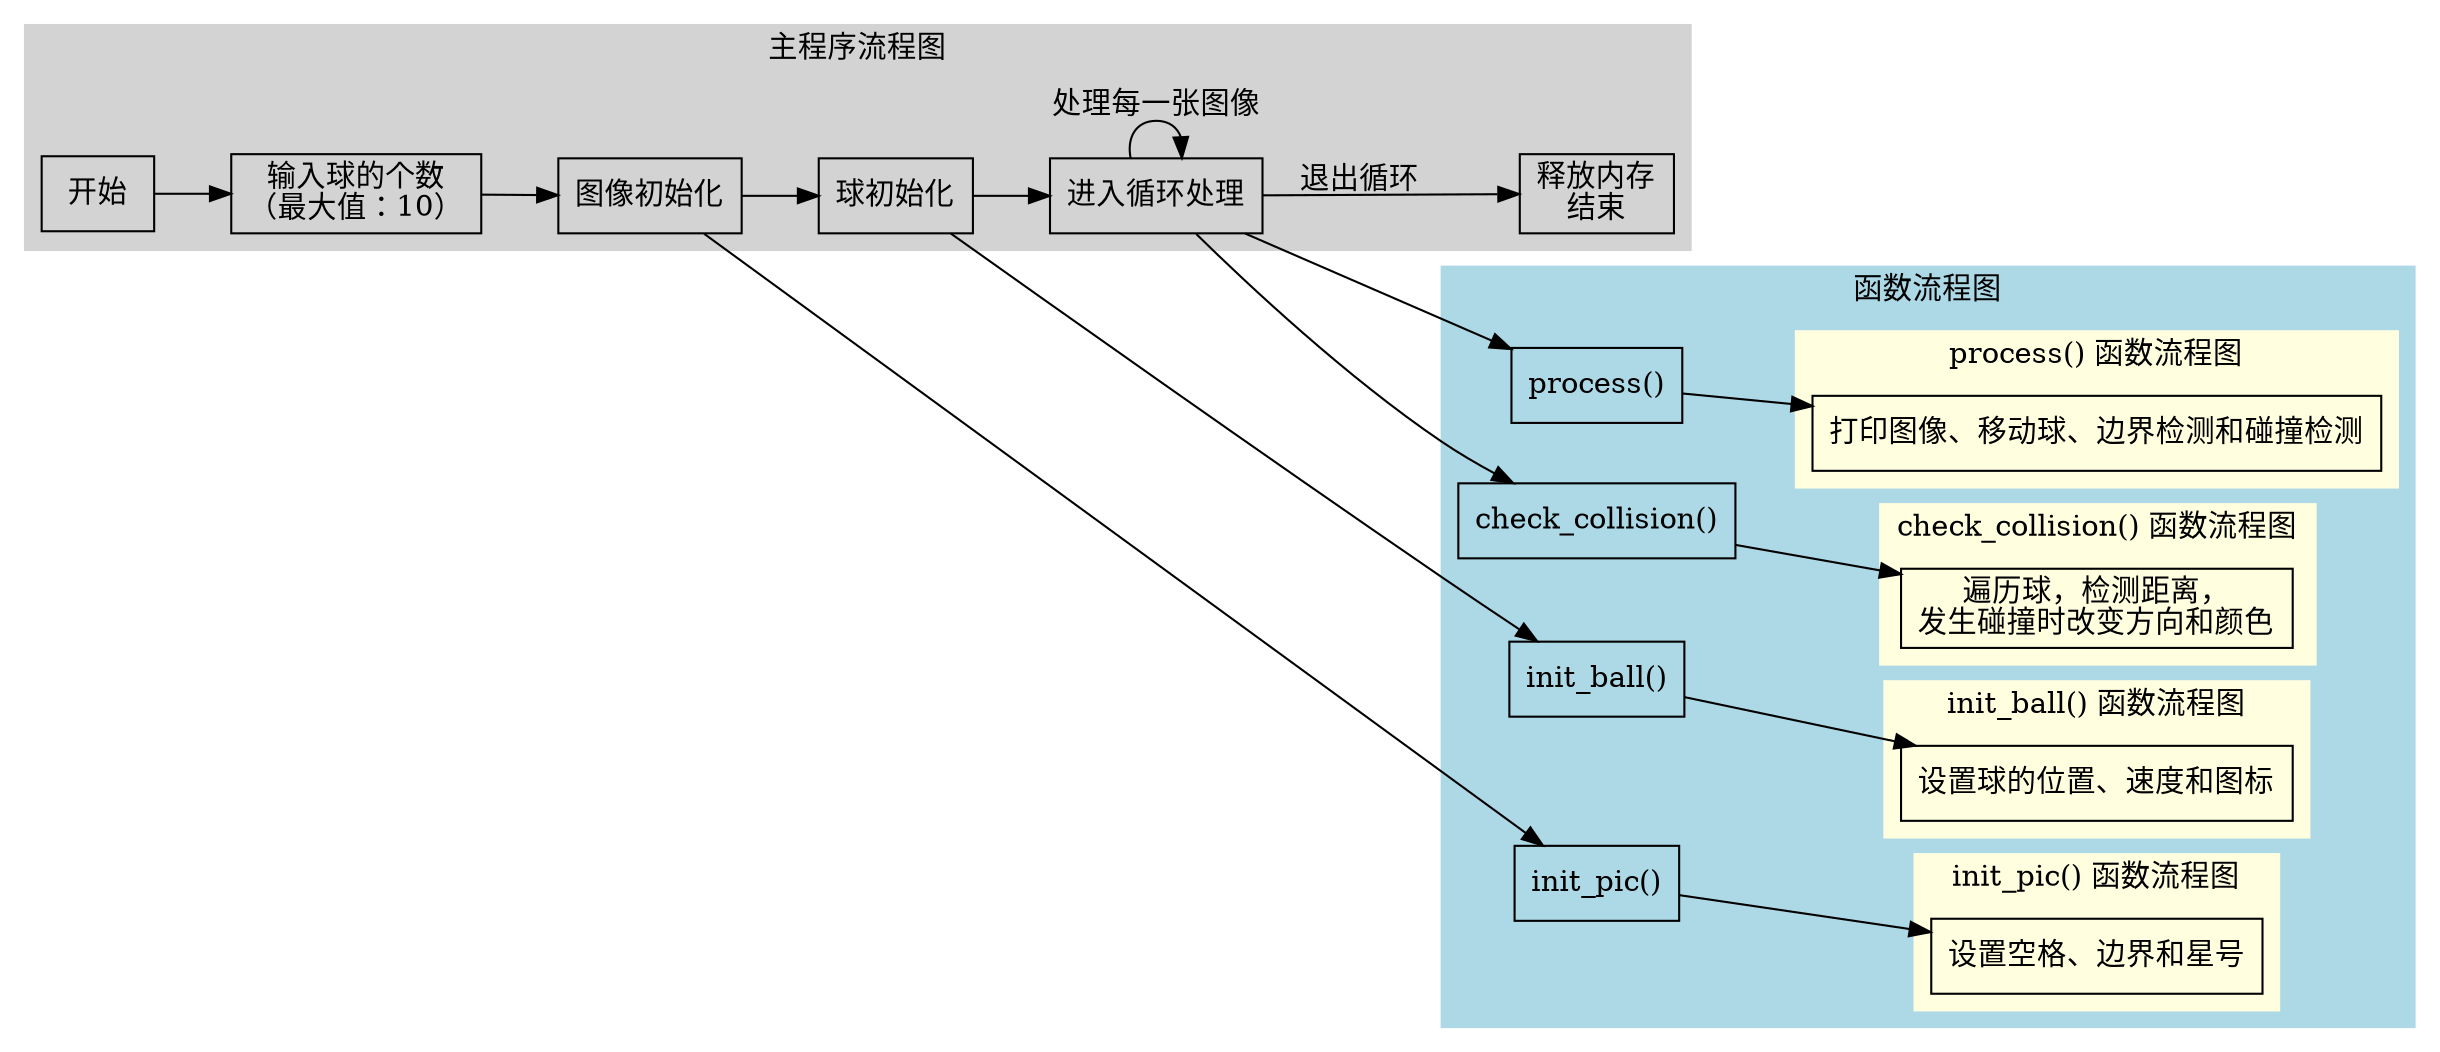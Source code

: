 digraph OverallFlow {
  rankdir = LR;
  
  // 主程序流程图
  subgraph cluster_main_program {
    label = "主程序流程图";
    color = lightgrey;
    style = filled;
    node [shape = box;];
    
    Start [label = "开始";];
    Input [label = "输入球的个数\n（最大值：10）";];
    InitializePic [label = "图像初始化";];
    InitializeBalls [label = "球初始化";];
    Loop [label = "进入循环处理";];
    End [label = "释放内存\n结束";];
    
    Start -> Input;
    Input -> InitializePic;
    InitializePic -> InitializeBalls;
    InitializeBalls -> Loop;
    Loop -> Loop [label = "处理每一张图像";];
    Loop -> End [label = "退出循环";];
  }
  
  // 函数流程图
  subgraph cluster_functions {
    label = "函数流程图";
    color = lightblue;
    style = filled;
    node [shape = box;];
    
    InitPic [label = "init_pic()";];
    InitBall [label = "init_ball()";];
    Process [label = "process()";];
    CheckCollision [label = "check_collision()";];
    
    InitPic -> InitPicFlow;
    InitBall -> InitBallFlow;
    Process -> ProcessFlow;
    CheckCollision -> CheckCollisionFlow;
    
    subgraph cluster_init_pic {
      label = "init_pic() 函数流程图";
      color = lightyellow;
      style = filled;
      node [shape = box;];
      
      InitPicFlow [label = "设置空格、边界和星号";];
    }
    
    subgraph cluster_init_ball {
      label = "init_ball() 函数流程图";
      color = lightyellow;
      style = filled;
      node [shape = box;];
      
      InitBallFlow [label = "设置球的位置、速度和图标";];
    }
    
    subgraph cluster_process {
      label = "process() 函数流程图";
      color = lightyellow;
      style = filled;
      node [shape = box;];
      
      ProcessFlow [label = "打印图像、移动球、边界检测和碰撞检测";];
    }
    
    subgraph cluster_check_collision {
      label = "check_collision() 函数流程图";
      color = lightyellow;
      style = filled;
      node [shape = box;];
      
      CheckCollisionFlow [label = "遍历球，检测距离，\n发生碰撞时改变方向和颜色";];
    }
  }
  
  // 连接主程序和函数流程图
  InitializePic -> InitPic;
  InitializeBalls -> InitBall;
  Loop -> Process;
  Loop -> CheckCollision;
}